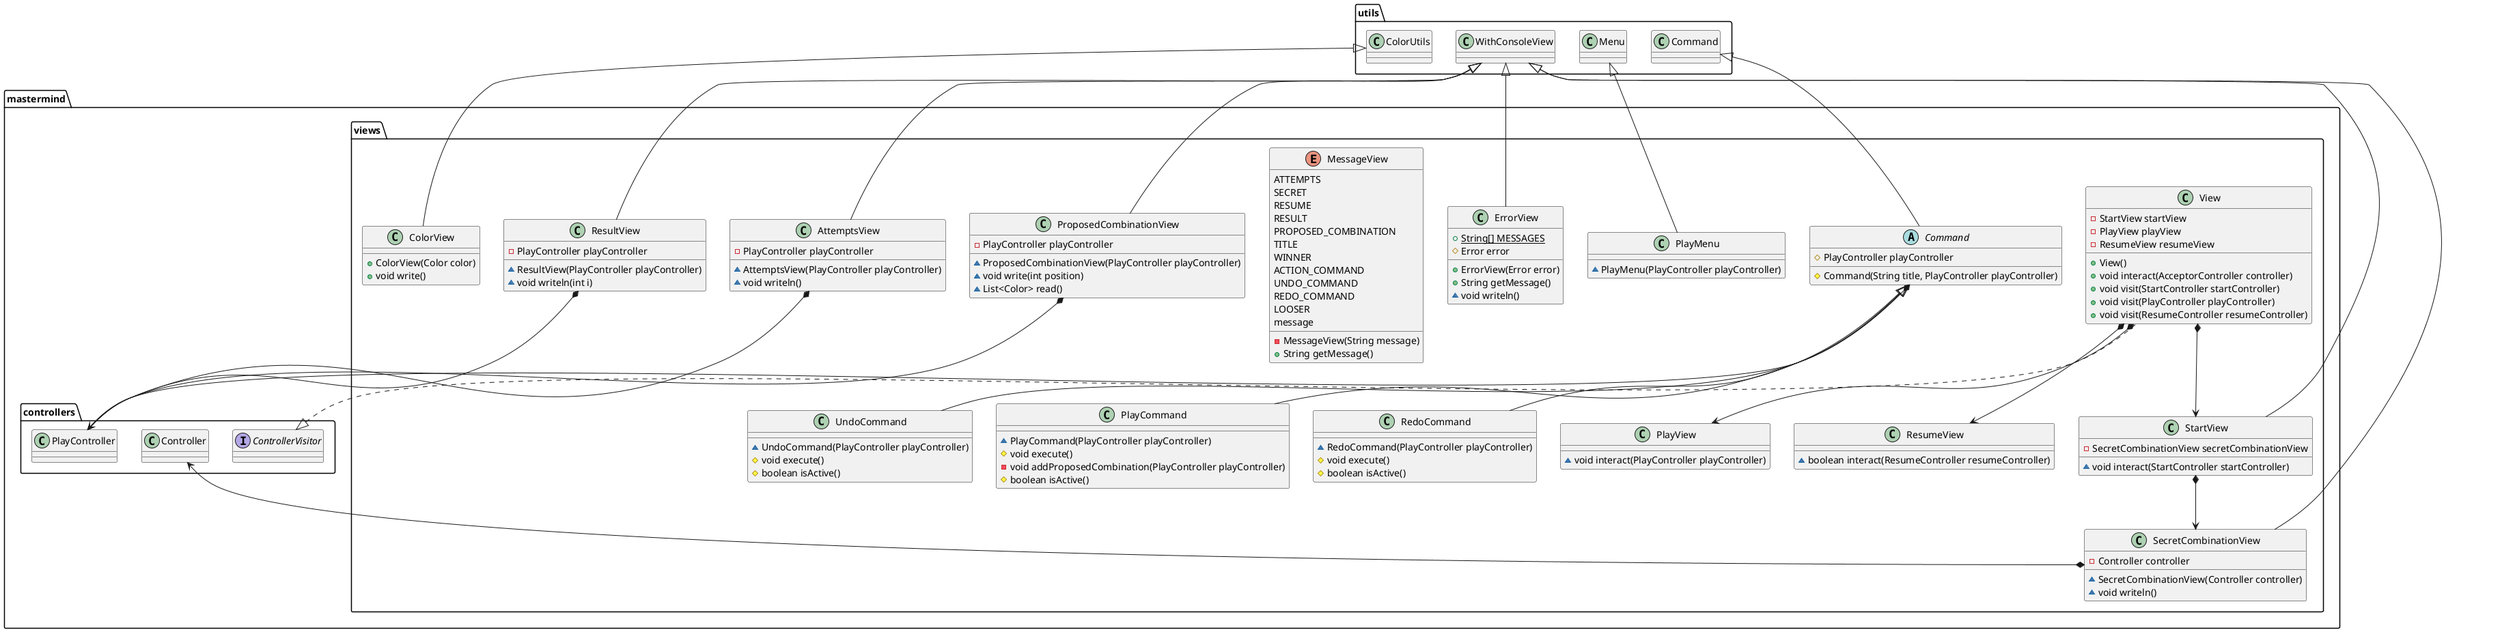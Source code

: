 @startuml

class mastermind.views.AttemptsView [[java:jprieto.mastermind.views.AttemptsView]] {
	-PlayController playController
	~AttemptsView(PlayController playController)
	~void writeln()
}
utils.WithConsoleView <|-- mastermind.views.AttemptsView
mastermind.views.AttemptsView *-down-> mastermind.controllers.PlayController

class mastermind.views.ColorView [[java:jprieto.mastermind.views.ColorView]] {
	+ColorView(Color color)
	+void write()
}
utils.ColorUtils <|-- mastermind.views.ColorView

abstract class mastermind.views.Command [[java:jprieto.mastermind.views.Command]] {
	#PlayController playController
	#Command(String title, PlayController playController)
}
utils.Command <|-- mastermind.views.Command
mastermind.views.Command *-down-> mastermind.controllers.PlayController

class mastermind.views.ErrorView [[java:jprieto.mastermind.views.ErrorView]] {
	+{static}String[] MESSAGES
	#Error error
	+ErrorView(Error error)
	+String getMessage()
	~void writeln()
}
utils.WithConsoleView <|-- mastermind.views.ErrorView

enum mastermind.views.MessageView [[java:jprieto.mastermind.views.MessageView]] {
	ATTEMPTS
	SECRET
	RESUME
	RESULT
	PROPOSED_COMBINATION
	TITLE
	WINNER
	ACTION_COMMAND
	UNDO_COMMAND
	REDO_COMMAND
	LOOSER
	message
	-MessageView(String message)
	+String getMessage()
}

class mastermind.views.PlayCommand [[java:jprieto.mastermind.views.PlayCommand]] {
	~PlayCommand(PlayController playController)
	#void execute()
	-void addProposedCombination(PlayController playController)
	#boolean isActive()
}
mastermind.views.Command <|-- mastermind.views.PlayCommand

class mastermind.views.PlayMenu [[java:jprieto.mastermind.views.PlayMenu]] {
	~PlayMenu(PlayController playController)
}
utils.Menu <|-- mastermind.views.PlayMenu

class mastermind.views.PlayView [[java:jprieto.mastermind.views.PlayView]] {
	~void interact(PlayController playController)
}

class mastermind.views.ProposedCombinationView [[java:jprieto.mastermind.views.ProposedCombinationView]] {
	-PlayController playController
	~ProposedCombinationView(PlayController playController)
	~void write(int position)
	~List<Color> read()
}
utils.WithConsoleView <|-- mastermind.views.ProposedCombinationView
mastermind.views.ProposedCombinationView *-down-> mastermind.controllers.PlayController

class mastermind.views.RedoCommand [[java:jprieto.mastermind.views.RedoCommand]] {
	~RedoCommand(PlayController playController)
	#void execute()
	#boolean isActive()
}
mastermind.views.Command <|-- mastermind.views.RedoCommand

class mastermind.views.ResultView [[java:jprieto.mastermind.views.ResultView]] {
	-PlayController playController
	~ResultView(PlayController playController)
	~void writeln(int i)
}
utils.WithConsoleView <|-- mastermind.views.ResultView
mastermind.views.ResultView *-down-> mastermind.controllers.PlayController

class mastermind.views.ResumeView [[java:jprieto.mastermind.views.ResumeView]] {
	~boolean interact(ResumeController resumeController)
}

class mastermind.views.SecretCombinationView [[java:jprieto.mastermind.views.SecretCombinationView]] {
	-Controller controller
	~SecretCombinationView(Controller controller)
	~void writeln()
}
utils.WithConsoleView <|-- mastermind.views.SecretCombinationView
mastermind.views.SecretCombinationView *-down-> mastermind.controllers.Controller

class mastermind.views.StartView [[java:jprieto.mastermind.views.StartView]] {
	-SecretCombinationView secretCombinationView
	~void interact(StartController startController)
}
mastermind.views.StartView *-down-> mastermind.views.SecretCombinationView
utils.WithConsoleView <|-- mastermind.views.StartView

class mastermind.views.UndoCommand [[java:jprieto.mastermind.views.UndoCommand]] {
	~UndoCommand(PlayController playController)
	#void execute()
	#boolean isActive()
}
mastermind.views.Command <|-- mastermind.views.UndoCommand

class mastermind.views.View [[java:jprieto.mastermind.views.View]] {
    -StartView startView
	-PlayView playView
	-ResumeView resumeView
	+View()
	+void interact(AcceptorController controller)
	+void visit(StartController startController)
	+void visit(PlayController playController)
	+void visit(ResumeController resumeController)
}
mastermind.views.View *-down-> mastermind.views.StartView
mastermind.views.View *-down-> mastermind.views.PlayView
mastermind.views.View *-down-> mastermind.views.ResumeView

interface mastermind.controllers.ControllerVisitor [[java:jprieto.mastermind.controllers.ControllerVisitor]] {
}
mastermind.controllers.ControllerVisitor <|.. mastermind.views.View

@enduml